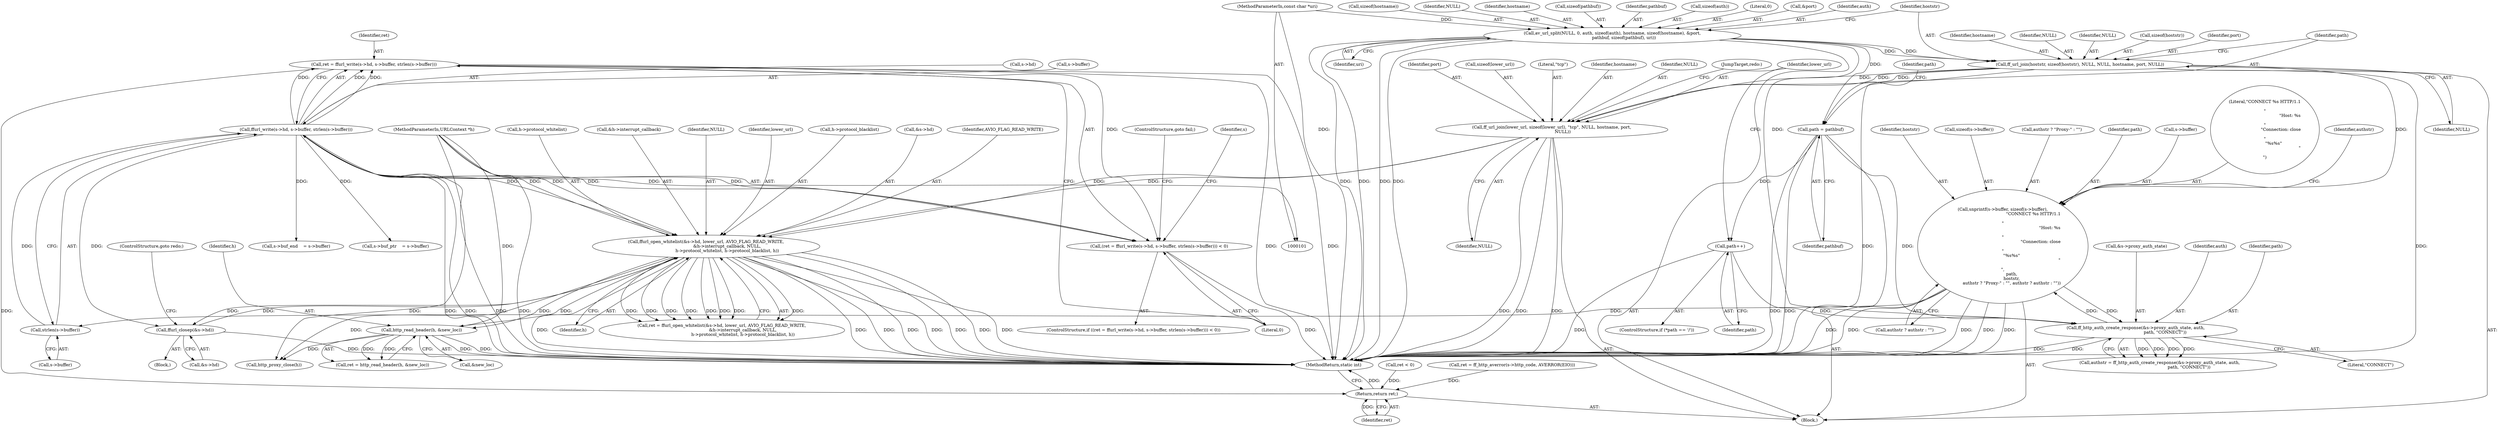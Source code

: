 digraph "0_FFmpeg_2a05c8f813de6f2278827734bf8102291e7484aa_2@API" {
"1000252" [label="(Call,ret = ffurl_write(s->hd, s->buffer, strlen(s->buffer)))"];
"1000254" [label="(Call,ffurl_write(s->hd, s->buffer, strlen(s->buffer)))"];
"1000193" [label="(Call,ffurl_open_whitelist(&s->hd, lower_url, AVIO_FLAG_READ_WRITE,\n                               &h->interrupt_callback, NULL,\n                               h->protocol_whitelist, h->protocol_blacklist, h))"];
"1000341" [label="(Call,ffurl_closep(&s->hd))"];
"1000181" [label="(Call,ff_url_join(lower_url, sizeof(lower_url), \"tcp\", NULL, hostname, port,\n                NULL))"];
"1000162" [label="(Call,ff_url_join(hoststr, sizeof(hoststr), NULL, NULL, hostname, port, NULL))"];
"1000147" [label="(Call,av_url_split(NULL, 0, auth, sizeof(auth), hostname, sizeof(hostname), &port,\n                 pathbuf, sizeof(pathbuf), uri))"];
"1000103" [label="(MethodParameterIn,const char *uri)"];
"1000301" [label="(Call,http_read_header(h, &new_loc))"];
"1000102" [label="(MethodParameterIn,URLContext *h)"];
"1000261" [label="(Call,strlen(s->buffer))"];
"1000228" [label="(Call,snprintf(s->buffer, sizeof(s->buffer),\n             \"CONNECT %s HTTP/1.1\r\n\"\n             \"Host: %s\r\n\"\n             \"Connection: close\r\n\"\n             \"%s%s\"\n             \"\r\n\",\n             path,\n             hoststr,\n             authstr ? \"Proxy-\" : \"\", authstr ? authstr : \"\"))"];
"1000220" [label="(Call,ff_http_auth_create_response(&s->proxy_auth_state, auth,\n                                           path, \"CONNECT\"))"];
"1000171" [label="(Call,path = pathbuf)"];
"1000179" [label="(Call,path++)"];
"1000251" [label="(Call,(ret = ffurl_write(s->hd, s->buffer, strlen(s->buffer))) < 0)"];
"1000366" [label="(Return,return ret;)"];
"1000342" [label="(Call,&s->hd)"];
"1000208" [label="(Call,h->protocol_blacklist)"];
"1000182" [label="(Identifier,lower_url)"];
"1000250" [label="(ControlStructure,if ((ret = ffurl_write(s->hd, s->buffer, strlen(s->buffer))) < 0))"];
"1000364" [label="(Call,http_proxy_close(h))"];
"1000194" [label="(Call,&s->hd)"];
"1000303" [label="(Call,&new_loc)"];
"1000164" [label="(Call,sizeof(hoststr))"];
"1000236" [label="(Literal,\"CONNECT %s HTTP/1.1\r\n\"\n             \"Host: %s\r\n\"\n             \"Connection: close\r\n\"\n             \"%s%s\"\n             \"\r\n\")"];
"1000161" [label="(Identifier,uri)"];
"1000190" [label="(JumpTarget,redo:)"];
"1000211" [label="(Identifier,h)"];
"1000193" [label="(Call,ffurl_open_whitelist(&s->hd, lower_url, AVIO_FLAG_READ_WRITE,\n                               &h->interrupt_callback, NULL,\n                               h->protocol_whitelist, h->protocol_blacklist, h))"];
"1000253" [label="(Identifier,ret)"];
"1000188" [label="(Identifier,port)"];
"1000105" [label="(Block,)"];
"1000249" [label="(Identifier,authstr)"];
"1000167" [label="(Identifier,NULL)"];
"1000173" [label="(Identifier,pathbuf)"];
"1000171" [label="(Call,path = pathbuf)"];
"1000199" [label="(Identifier,AVIO_FLAG_READ_WRITE)"];
"1000368" [label="(MethodReturn,static int)"];
"1000159" [label="(Call,sizeof(pathbuf))"];
"1000170" [label="(Identifier,NULL)"];
"1000177" [label="(Identifier,path)"];
"1000251" [label="(Call,(ret = ffurl_write(s->hd, s->buffer, strlen(s->buffer))) < 0)"];
"1000166" [label="(Identifier,NULL)"];
"1000158" [label="(Identifier,pathbuf)"];
"1000238" [label="(Identifier,hoststr)"];
"1000340" [label="(Block,)"];
"1000174" [label="(ControlStructure,if (*path == '/'))"];
"1000232" [label="(Call,sizeof(s->buffer))"];
"1000269" [label="(Identifier,s)"];
"1000151" [label="(Call,sizeof(auth))"];
"1000189" [label="(Identifier,NULL)"];
"1000172" [label="(Identifier,path)"];
"1000261" [label="(Call,strlen(s->buffer))"];
"1000299" [label="(Call,ret = http_read_header(h, &new_loc))"];
"1000265" [label="(Literal,0)"];
"1000306" [label="(Call,ret < 0)"];
"1000266" [label="(ControlStructure,goto fail;)"];
"1000191" [label="(Call,ret = ffurl_open_whitelist(&s->hd, lower_url, AVIO_FLAG_READ_WRITE,\n                               &h->interrupt_callback, NULL,\n                               h->protocol_whitelist, h->protocol_blacklist, h))"];
"1000149" [label="(Literal,0)"];
"1000156" [label="(Call,&port)"];
"1000221" [label="(Call,&s->proxy_auth_state)"];
"1000262" [label="(Call,s->buffer)"];
"1000150" [label="(Identifier,auth)"];
"1000205" [label="(Call,h->protocol_whitelist)"];
"1000341" [label="(Call,ffurl_closep(&s->hd))"];
"1000346" [label="(ControlStructure,goto redo;)"];
"1000258" [label="(Call,s->buffer)"];
"1000179" [label="(Call,path++)"];
"1000162" [label="(Call,ff_url_join(hoststr, sizeof(hoststr), NULL, NULL, hostname, port, NULL))"];
"1000220" [label="(Call,ff_http_auth_create_response(&s->proxy_auth_state, auth,\n                                           path, \"CONNECT\"))"];
"1000147" [label="(Call,av_url_split(NULL, 0, auth, sizeof(auth), hostname, sizeof(hostname), &port,\n                 pathbuf, sizeof(pathbuf), uri))"];
"1000252" [label="(Call,ret = ffurl_write(s->hd, s->buffer, strlen(s->buffer)))"];
"1000225" [label="(Identifier,auth)"];
"1000239" [label="(Call,authstr ? \"Proxy-\" : \"\")"];
"1000154" [label="(Call,sizeof(hostname))"];
"1000367" [label="(Identifier,ret)"];
"1000183" [label="(Call,sizeof(lower_url))"];
"1000200" [label="(Call,&h->interrupt_callback)"];
"1000185" [label="(Literal,\"tcp\")"];
"1000148" [label="(Identifier,NULL)"];
"1000274" [label="(Call,s->buf_end    = s->buffer)"];
"1000267" [label="(Call,s->buf_ptr    = s->buffer)"];
"1000227" [label="(Literal,\"CONNECT\")"];
"1000169" [label="(Identifier,port)"];
"1000153" [label="(Identifier,hostname)"];
"1000163" [label="(Identifier,hoststr)"];
"1000255" [label="(Call,s->hd)"];
"1000228" [label="(Call,snprintf(s->buffer, sizeof(s->buffer),\n             \"CONNECT %s HTTP/1.1\r\n\"\n             \"Host: %s\r\n\"\n             \"Connection: close\r\n\"\n             \"%s%s\"\n             \"\r\n\",\n             path,\n             hoststr,\n             authstr ? \"Proxy-\" : \"\", authstr ? authstr : \"\"))"];
"1000218" [label="(Call,authstr = ff_http_auth_create_response(&s->proxy_auth_state, auth,\n                                           path, \"CONNECT\"))"];
"1000187" [label="(Identifier,hostname)"];
"1000102" [label="(MethodParameterIn,URLContext *h)"];
"1000302" [label="(Identifier,h)"];
"1000254" [label="(Call,ffurl_write(s->hd, s->buffer, strlen(s->buffer)))"];
"1000301" [label="(Call,http_read_header(h, &new_loc))"];
"1000237" [label="(Identifier,path)"];
"1000204" [label="(Identifier,NULL)"];
"1000355" [label="(Call,ret = ff_http_averror(s->http_code, AVERROR(EIO)))"];
"1000366" [label="(Return,return ret;)"];
"1000103" [label="(MethodParameterIn,const char *uri)"];
"1000180" [label="(Identifier,path)"];
"1000243" [label="(Call,authstr ? authstr : \"\")"];
"1000229" [label="(Call,s->buffer)"];
"1000168" [label="(Identifier,hostname)"];
"1000181" [label="(Call,ff_url_join(lower_url, sizeof(lower_url), \"tcp\", NULL, hostname, port,\n                NULL))"];
"1000198" [label="(Identifier,lower_url)"];
"1000226" [label="(Identifier,path)"];
"1000186" [label="(Identifier,NULL)"];
"1000252" -> "1000251"  [label="AST: "];
"1000252" -> "1000254"  [label="CFG: "];
"1000253" -> "1000252"  [label="AST: "];
"1000254" -> "1000252"  [label="AST: "];
"1000265" -> "1000252"  [label="CFG: "];
"1000252" -> "1000368"  [label="DDG: "];
"1000252" -> "1000368"  [label="DDG: "];
"1000252" -> "1000251"  [label="DDG: "];
"1000254" -> "1000252"  [label="DDG: "];
"1000254" -> "1000252"  [label="DDG: "];
"1000254" -> "1000252"  [label="DDG: "];
"1000252" -> "1000366"  [label="DDG: "];
"1000254" -> "1000261"  [label="CFG: "];
"1000255" -> "1000254"  [label="AST: "];
"1000258" -> "1000254"  [label="AST: "];
"1000261" -> "1000254"  [label="AST: "];
"1000254" -> "1000368"  [label="DDG: "];
"1000254" -> "1000368"  [label="DDG: "];
"1000254" -> "1000368"  [label="DDG: "];
"1000254" -> "1000193"  [label="DDG: "];
"1000254" -> "1000251"  [label="DDG: "];
"1000254" -> "1000251"  [label="DDG: "];
"1000254" -> "1000251"  [label="DDG: "];
"1000193" -> "1000254"  [label="DDG: "];
"1000261" -> "1000254"  [label="DDG: "];
"1000254" -> "1000267"  [label="DDG: "];
"1000254" -> "1000274"  [label="DDG: "];
"1000254" -> "1000341"  [label="DDG: "];
"1000193" -> "1000191"  [label="AST: "];
"1000193" -> "1000211"  [label="CFG: "];
"1000194" -> "1000193"  [label="AST: "];
"1000198" -> "1000193"  [label="AST: "];
"1000199" -> "1000193"  [label="AST: "];
"1000200" -> "1000193"  [label="AST: "];
"1000204" -> "1000193"  [label="AST: "];
"1000205" -> "1000193"  [label="AST: "];
"1000208" -> "1000193"  [label="AST: "];
"1000211" -> "1000193"  [label="AST: "];
"1000191" -> "1000193"  [label="CFG: "];
"1000193" -> "1000368"  [label="DDG: "];
"1000193" -> "1000368"  [label="DDG: "];
"1000193" -> "1000368"  [label="DDG: "];
"1000193" -> "1000368"  [label="DDG: "];
"1000193" -> "1000368"  [label="DDG: "];
"1000193" -> "1000368"  [label="DDG: "];
"1000193" -> "1000368"  [label="DDG: "];
"1000193" -> "1000368"  [label="DDG: "];
"1000193" -> "1000191"  [label="DDG: "];
"1000193" -> "1000191"  [label="DDG: "];
"1000193" -> "1000191"  [label="DDG: "];
"1000193" -> "1000191"  [label="DDG: "];
"1000193" -> "1000191"  [label="DDG: "];
"1000193" -> "1000191"  [label="DDG: "];
"1000193" -> "1000191"  [label="DDG: "];
"1000193" -> "1000191"  [label="DDG: "];
"1000341" -> "1000193"  [label="DDG: "];
"1000181" -> "1000193"  [label="DDG: "];
"1000181" -> "1000193"  [label="DDG: "];
"1000301" -> "1000193"  [label="DDG: "];
"1000102" -> "1000193"  [label="DDG: "];
"1000193" -> "1000301"  [label="DDG: "];
"1000193" -> "1000341"  [label="DDG: "];
"1000193" -> "1000364"  [label="DDG: "];
"1000341" -> "1000340"  [label="AST: "];
"1000341" -> "1000342"  [label="CFG: "];
"1000342" -> "1000341"  [label="AST: "];
"1000346" -> "1000341"  [label="CFG: "];
"1000341" -> "1000368"  [label="DDG: "];
"1000181" -> "1000105"  [label="AST: "];
"1000181" -> "1000189"  [label="CFG: "];
"1000182" -> "1000181"  [label="AST: "];
"1000183" -> "1000181"  [label="AST: "];
"1000185" -> "1000181"  [label="AST: "];
"1000186" -> "1000181"  [label="AST: "];
"1000187" -> "1000181"  [label="AST: "];
"1000188" -> "1000181"  [label="AST: "];
"1000189" -> "1000181"  [label="AST: "];
"1000190" -> "1000181"  [label="CFG: "];
"1000181" -> "1000368"  [label="DDG: "];
"1000181" -> "1000368"  [label="DDG: "];
"1000181" -> "1000368"  [label="DDG: "];
"1000162" -> "1000181"  [label="DDG: "];
"1000162" -> "1000181"  [label="DDG: "];
"1000162" -> "1000181"  [label="DDG: "];
"1000162" -> "1000105"  [label="AST: "];
"1000162" -> "1000170"  [label="CFG: "];
"1000163" -> "1000162"  [label="AST: "];
"1000164" -> "1000162"  [label="AST: "];
"1000166" -> "1000162"  [label="AST: "];
"1000167" -> "1000162"  [label="AST: "];
"1000168" -> "1000162"  [label="AST: "];
"1000169" -> "1000162"  [label="AST: "];
"1000170" -> "1000162"  [label="AST: "];
"1000172" -> "1000162"  [label="CFG: "];
"1000162" -> "1000368"  [label="DDG: "];
"1000162" -> "1000368"  [label="DDG: "];
"1000147" -> "1000162"  [label="DDG: "];
"1000147" -> "1000162"  [label="DDG: "];
"1000162" -> "1000228"  [label="DDG: "];
"1000147" -> "1000105"  [label="AST: "];
"1000147" -> "1000161"  [label="CFG: "];
"1000148" -> "1000147"  [label="AST: "];
"1000149" -> "1000147"  [label="AST: "];
"1000150" -> "1000147"  [label="AST: "];
"1000151" -> "1000147"  [label="AST: "];
"1000153" -> "1000147"  [label="AST: "];
"1000154" -> "1000147"  [label="AST: "];
"1000156" -> "1000147"  [label="AST: "];
"1000158" -> "1000147"  [label="AST: "];
"1000159" -> "1000147"  [label="AST: "];
"1000161" -> "1000147"  [label="AST: "];
"1000163" -> "1000147"  [label="CFG: "];
"1000147" -> "1000368"  [label="DDG: "];
"1000147" -> "1000368"  [label="DDG: "];
"1000147" -> "1000368"  [label="DDG: "];
"1000147" -> "1000368"  [label="DDG: "];
"1000103" -> "1000147"  [label="DDG: "];
"1000147" -> "1000171"  [label="DDG: "];
"1000147" -> "1000220"  [label="DDG: "];
"1000103" -> "1000101"  [label="AST: "];
"1000103" -> "1000368"  [label="DDG: "];
"1000301" -> "1000299"  [label="AST: "];
"1000301" -> "1000303"  [label="CFG: "];
"1000302" -> "1000301"  [label="AST: "];
"1000303" -> "1000301"  [label="AST: "];
"1000299" -> "1000301"  [label="CFG: "];
"1000301" -> "1000368"  [label="DDG: "];
"1000301" -> "1000368"  [label="DDG: "];
"1000301" -> "1000299"  [label="DDG: "];
"1000301" -> "1000299"  [label="DDG: "];
"1000102" -> "1000301"  [label="DDG: "];
"1000301" -> "1000364"  [label="DDG: "];
"1000102" -> "1000101"  [label="AST: "];
"1000102" -> "1000368"  [label="DDG: "];
"1000102" -> "1000364"  [label="DDG: "];
"1000261" -> "1000262"  [label="CFG: "];
"1000262" -> "1000261"  [label="AST: "];
"1000228" -> "1000261"  [label="DDG: "];
"1000228" -> "1000105"  [label="AST: "];
"1000228" -> "1000243"  [label="CFG: "];
"1000229" -> "1000228"  [label="AST: "];
"1000232" -> "1000228"  [label="AST: "];
"1000236" -> "1000228"  [label="AST: "];
"1000237" -> "1000228"  [label="AST: "];
"1000238" -> "1000228"  [label="AST: "];
"1000239" -> "1000228"  [label="AST: "];
"1000243" -> "1000228"  [label="AST: "];
"1000249" -> "1000228"  [label="CFG: "];
"1000228" -> "1000368"  [label="DDG: "];
"1000228" -> "1000368"  [label="DDG: "];
"1000228" -> "1000368"  [label="DDG: "];
"1000228" -> "1000368"  [label="DDG: "];
"1000228" -> "1000368"  [label="DDG: "];
"1000228" -> "1000220"  [label="DDG: "];
"1000220" -> "1000228"  [label="DDG: "];
"1000220" -> "1000218"  [label="AST: "];
"1000220" -> "1000227"  [label="CFG: "];
"1000221" -> "1000220"  [label="AST: "];
"1000225" -> "1000220"  [label="AST: "];
"1000226" -> "1000220"  [label="AST: "];
"1000227" -> "1000220"  [label="AST: "];
"1000218" -> "1000220"  [label="CFG: "];
"1000220" -> "1000368"  [label="DDG: "];
"1000220" -> "1000368"  [label="DDG: "];
"1000220" -> "1000218"  [label="DDG: "];
"1000220" -> "1000218"  [label="DDG: "];
"1000220" -> "1000218"  [label="DDG: "];
"1000220" -> "1000218"  [label="DDG: "];
"1000171" -> "1000220"  [label="DDG: "];
"1000179" -> "1000220"  [label="DDG: "];
"1000171" -> "1000105"  [label="AST: "];
"1000171" -> "1000173"  [label="CFG: "];
"1000172" -> "1000171"  [label="AST: "];
"1000173" -> "1000171"  [label="AST: "];
"1000177" -> "1000171"  [label="CFG: "];
"1000171" -> "1000368"  [label="DDG: "];
"1000171" -> "1000368"  [label="DDG: "];
"1000171" -> "1000179"  [label="DDG: "];
"1000179" -> "1000174"  [label="AST: "];
"1000179" -> "1000180"  [label="CFG: "];
"1000180" -> "1000179"  [label="AST: "];
"1000182" -> "1000179"  [label="CFG: "];
"1000179" -> "1000368"  [label="DDG: "];
"1000251" -> "1000250"  [label="AST: "];
"1000251" -> "1000265"  [label="CFG: "];
"1000265" -> "1000251"  [label="AST: "];
"1000266" -> "1000251"  [label="CFG: "];
"1000269" -> "1000251"  [label="CFG: "];
"1000251" -> "1000368"  [label="DDG: "];
"1000366" -> "1000105"  [label="AST: "];
"1000366" -> "1000367"  [label="CFG: "];
"1000367" -> "1000366"  [label="AST: "];
"1000368" -> "1000366"  [label="CFG: "];
"1000366" -> "1000368"  [label="DDG: "];
"1000367" -> "1000366"  [label="DDG: "];
"1000355" -> "1000366"  [label="DDG: "];
"1000306" -> "1000366"  [label="DDG: "];
}
